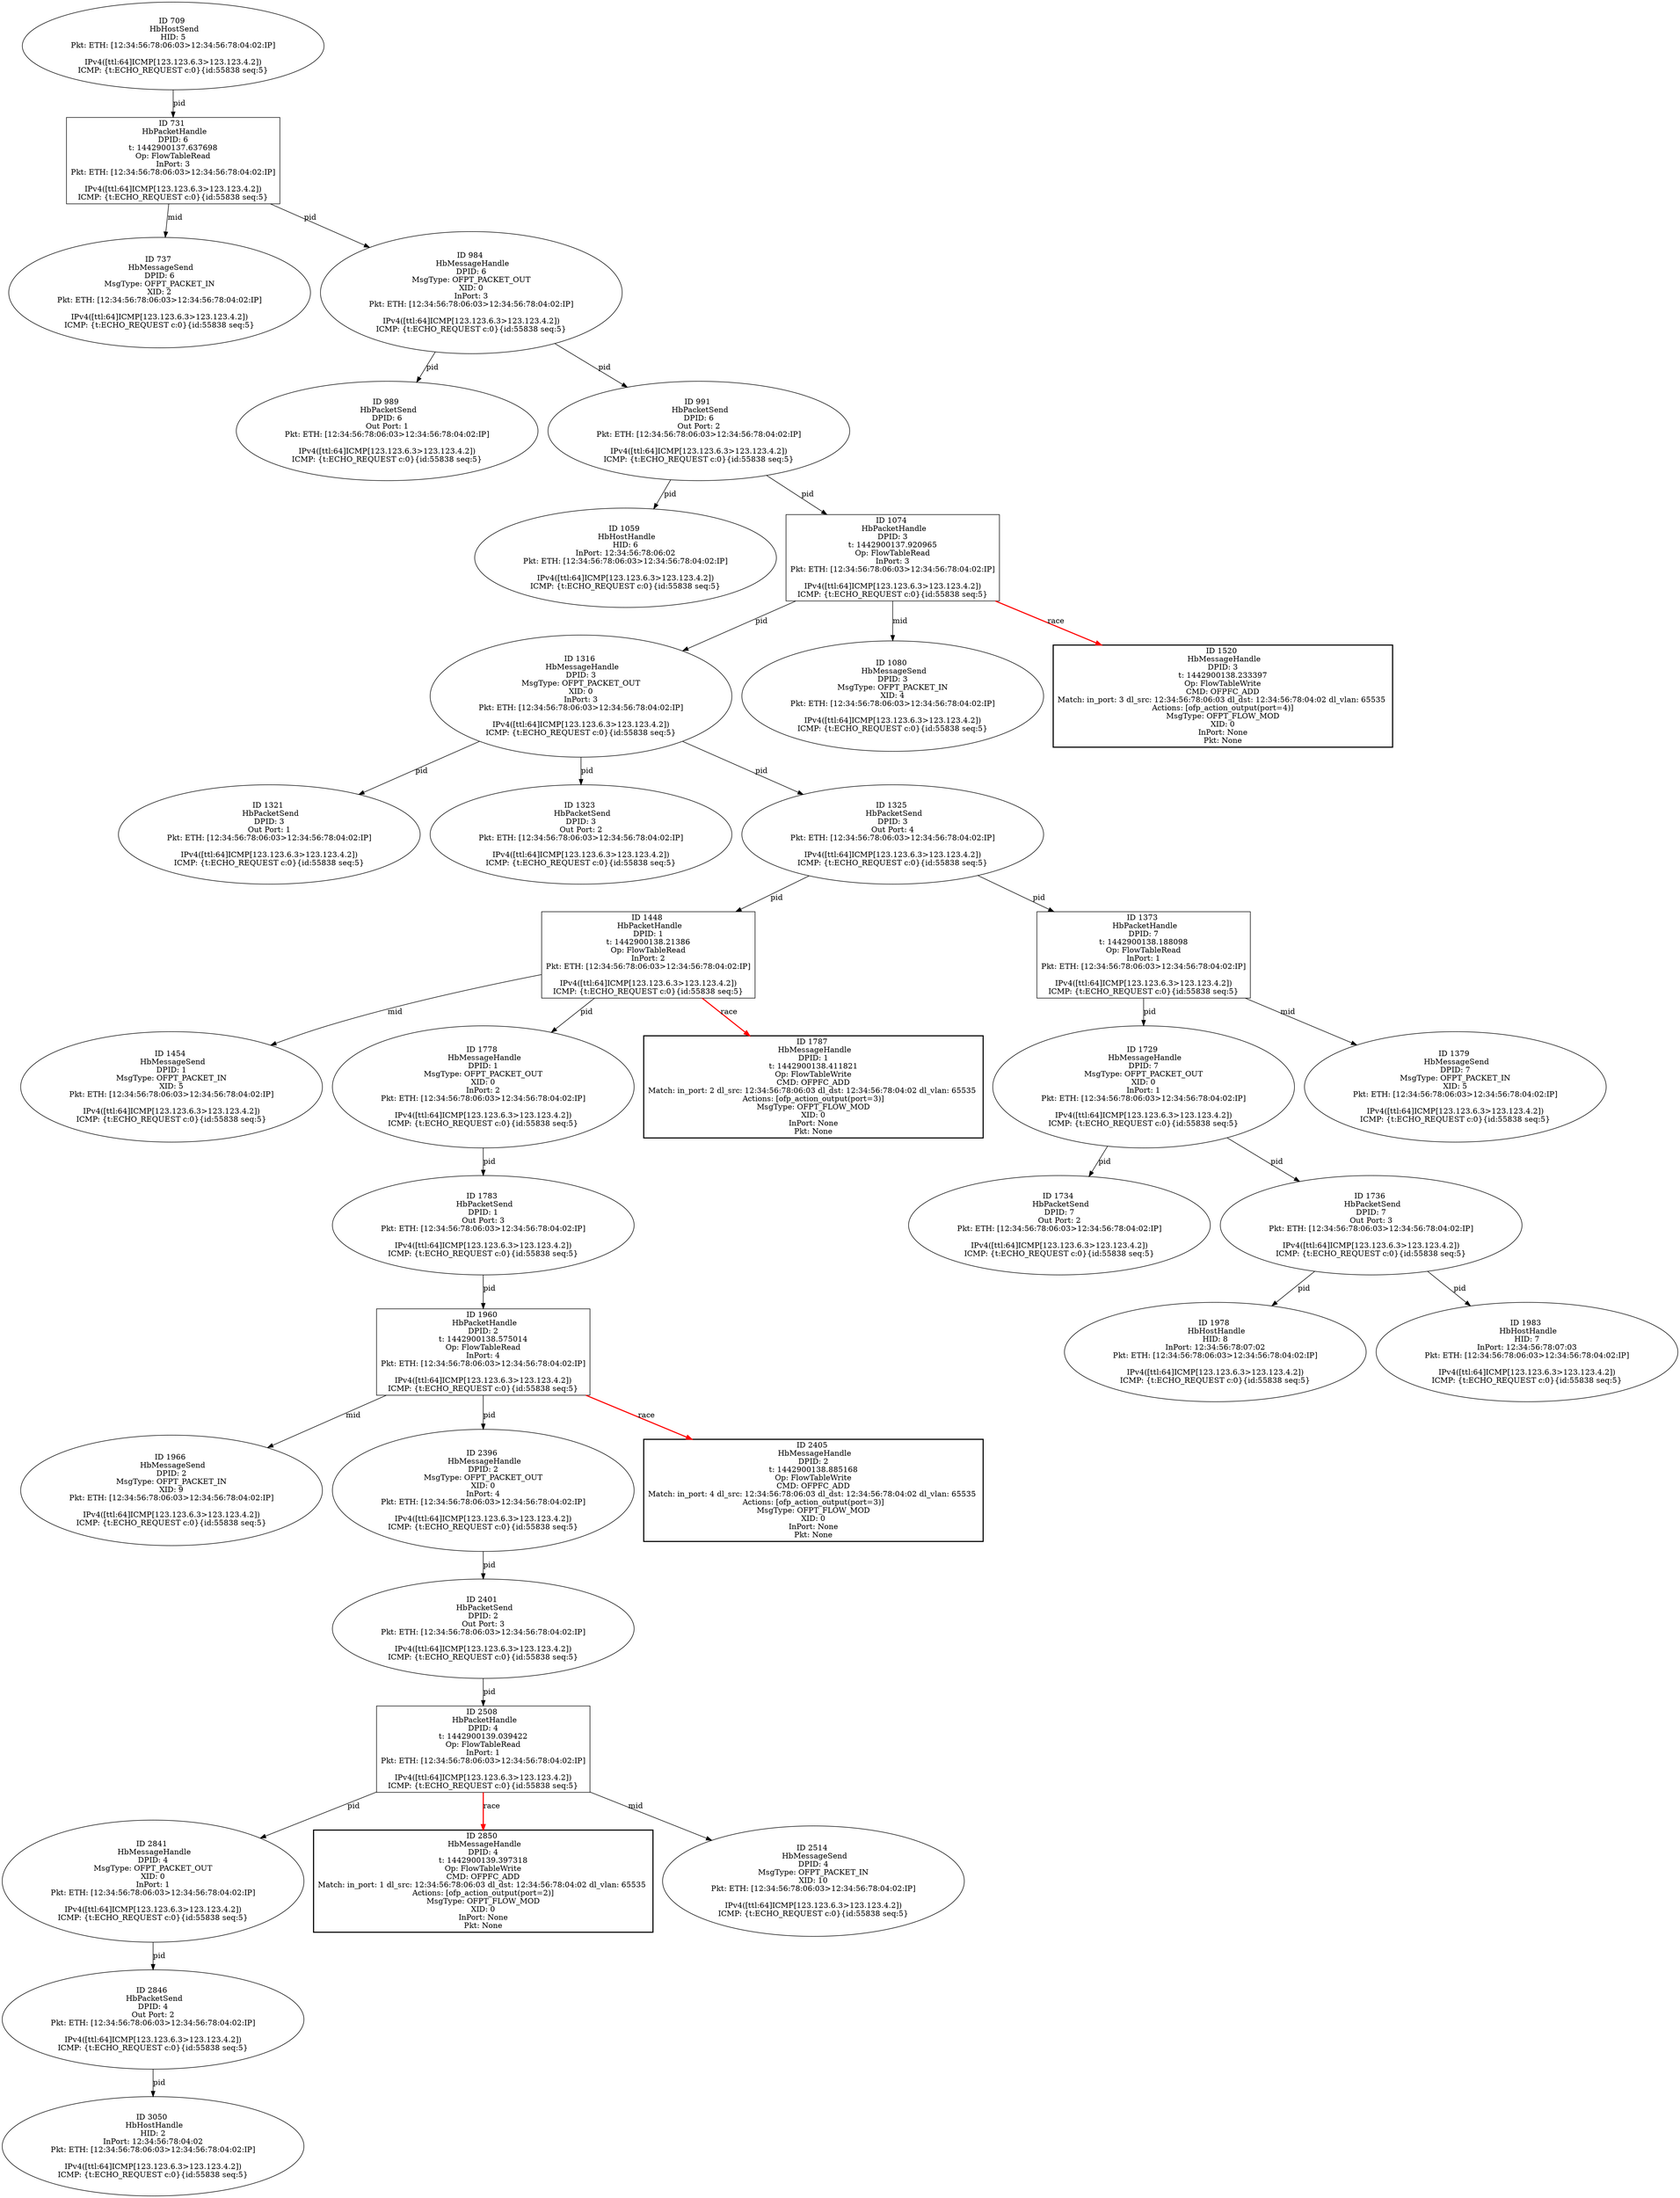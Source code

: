 strict digraph G {
1966 [shape=oval, event=<hb_events.HbMessageSend object at 0x107b9a390>, label="ID 1966 
 HbMessageSend
DPID: 2
MsgType: OFPT_PACKET_IN
XID: 9
Pkt: ETH: [12:34:56:78:06:03>12:34:56:78:04:02:IP]

IPv4([ttl:64]ICMP[123.123.6.3>123.123.4.2])
ICMP: {t:ECHO_REQUEST c:0}{id:55838 seq:5}"];
2841 [shape=oval, event=<hb_events.HbMessageHandle object at 0x107f662d0>, label="ID 2841 
 HbMessageHandle
DPID: 4
MsgType: OFPT_PACKET_OUT
XID: 0
InPort: 1
Pkt: ETH: [12:34:56:78:06:03>12:34:56:78:04:02:IP]

IPv4([ttl:64]ICMP[123.123.6.3>123.123.4.2])
ICMP: {t:ECHO_REQUEST c:0}{id:55838 seq:5}"];
2846 [shape=oval, event=<hb_events.HbPacketSend object at 0x1080fd510>, label="ID 2846 
 HbPacketSend
DPID: 4
Out Port: 2
Pkt: ETH: [12:34:56:78:06:03>12:34:56:78:04:02:IP]

IPv4([ttl:64]ICMP[123.123.6.3>123.123.4.2])
ICMP: {t:ECHO_REQUEST c:0}{id:55838 seq:5}"];
2850 [shape=box, style=bold, event=<hb_events.HbMessageHandle object at 0x108103890>, label="ID 2850 
 HbMessageHandle
DPID: 4
t: 1442900139.397318
Op: FlowTableWrite
CMD: OFPFC_ADD
Match: in_port: 1 dl_src: 12:34:56:78:06:03 dl_dst: 12:34:56:78:04:02 dl_vlan: 65535 
Actions: [ofp_action_output(port=2)]
MsgType: OFPT_FLOW_MOD
XID: 0
InPort: None
Pkt: None"];
1059 [shape=oval, event=<hb_events.HbHostHandle object at 0x107951150>, label="ID 1059 
 HbHostHandle
HID: 6
InPort: 12:34:56:78:06:02
Pkt: ETH: [12:34:56:78:06:03>12:34:56:78:04:02:IP]

IPv4([ttl:64]ICMP[123.123.6.3>123.123.4.2])
ICMP: {t:ECHO_REQUEST c:0}{id:55838 seq:5}"];
1316 [shape=oval, event=<hb_events.HbMessageHandle object at 0x1079e0a90>, label="ID 1316 
 HbMessageHandle
DPID: 3
MsgType: OFPT_PACKET_OUT
XID: 0
InPort: 3
Pkt: ETH: [12:34:56:78:06:03>12:34:56:78:04:02:IP]

IPv4([ttl:64]ICMP[123.123.6.3>123.123.4.2])
ICMP: {t:ECHO_REQUEST c:0}{id:55838 seq:5}"];
1448 [shape=box, event=<hb_events.HbPacketHandle object at 0x107a63d90>, label="ID 1448 
 HbPacketHandle
DPID: 1
t: 1442900138.21386
Op: FlowTableRead
InPort: 2
Pkt: ETH: [12:34:56:78:06:03>12:34:56:78:04:02:IP]

IPv4([ttl:64]ICMP[123.123.6.3>123.123.4.2])
ICMP: {t:ECHO_REQUEST c:0}{id:55838 seq:5}"];
1321 [shape=oval, event=<hb_events.HbPacketSend object at 0x1079e0f90>, label="ID 1321 
 HbPacketSend
DPID: 3
Out Port: 1
Pkt: ETH: [12:34:56:78:06:03>12:34:56:78:04:02:IP]

IPv4([ttl:64]ICMP[123.123.6.3>123.123.4.2])
ICMP: {t:ECHO_REQUEST c:0}{id:55838 seq:5}"];
1323 [shape=oval, event=<hb_events.HbPacketSend object at 0x107a2c210>, label="ID 1323 
 HbPacketSend
DPID: 3
Out Port: 2
Pkt: ETH: [12:34:56:78:06:03>12:34:56:78:04:02:IP]

IPv4([ttl:64]ICMP[123.123.6.3>123.123.4.2])
ICMP: {t:ECHO_REQUEST c:0}{id:55838 seq:5}"];
1325 [shape=oval, event=<hb_events.HbPacketSend object at 0x107a2c450>, label="ID 1325 
 HbPacketSend
DPID: 3
Out Port: 4
Pkt: ETH: [12:34:56:78:06:03>12:34:56:78:04:02:IP]

IPv4([ttl:64]ICMP[123.123.6.3>123.123.4.2])
ICMP: {t:ECHO_REQUEST c:0}{id:55838 seq:5}"];
1454 [shape=oval, event=<hb_events.HbMessageSend object at 0x107a68510>, label="ID 1454 
 HbMessageSend
DPID: 1
MsgType: OFPT_PACKET_IN
XID: 5
Pkt: ETH: [12:34:56:78:06:03>12:34:56:78:04:02:IP]

IPv4([ttl:64]ICMP[123.123.6.3>123.123.4.2])
ICMP: {t:ECHO_REQUEST c:0}{id:55838 seq:5}"];
1373 [shape=box, event=<hb_events.HbPacketHandle object at 0x107a3b750>, label="ID 1373 
 HbPacketHandle
DPID: 7
t: 1442900138.188098
Op: FlowTableRead
InPort: 1
Pkt: ETH: [12:34:56:78:06:03>12:34:56:78:04:02:IP]

IPv4([ttl:64]ICMP[123.123.6.3>123.123.4.2])
ICMP: {t:ECHO_REQUEST c:0}{id:55838 seq:5}"];
1074 [shape=box, event=<hb_events.HbPacketHandle object at 0x107951c90>, label="ID 1074 
 HbPacketHandle
DPID: 3
t: 1442900137.920965
Op: FlowTableRead
InPort: 3
Pkt: ETH: [12:34:56:78:06:03>12:34:56:78:04:02:IP]

IPv4([ttl:64]ICMP[123.123.6.3>123.123.4.2])
ICMP: {t:ECHO_REQUEST c:0}{id:55838 seq:5}"];
1080 [shape=oval, event=<hb_events.HbMessageSend object at 0x107957310>, label="ID 1080 
 HbMessageSend
DPID: 3
MsgType: OFPT_PACKET_IN
XID: 4
Pkt: ETH: [12:34:56:78:06:03>12:34:56:78:04:02:IP]

IPv4([ttl:64]ICMP[123.123.6.3>123.123.4.2])
ICMP: {t:ECHO_REQUEST c:0}{id:55838 seq:5}"];
1978 [shape=oval, event=<hb_events.HbHostHandle object at 0x107ba2910>, label="ID 1978 
 HbHostHandle
HID: 8
InPort: 12:34:56:78:07:02
Pkt: ETH: [12:34:56:78:06:03>12:34:56:78:04:02:IP]

IPv4([ttl:64]ICMP[123.123.6.3>123.123.4.2])
ICMP: {t:ECHO_REQUEST c:0}{id:55838 seq:5}"];
1983 [shape=oval, event=<hb_events.HbHostHandle object at 0x107ba2d90>, label="ID 1983 
 HbHostHandle
HID: 7
InPort: 12:34:56:78:07:03
Pkt: ETH: [12:34:56:78:06:03>12:34:56:78:04:02:IP]

IPv4([ttl:64]ICMP[123.123.6.3>123.123.4.2])
ICMP: {t:ECHO_REQUEST c:0}{id:55838 seq:5}"];
1729 [shape=oval, event=<hb_events.HbMessageHandle object at 0x107aed1d0>, label="ID 1729 
 HbMessageHandle
DPID: 7
MsgType: OFPT_PACKET_OUT
XID: 0
InPort: 1
Pkt: ETH: [12:34:56:78:06:03>12:34:56:78:04:02:IP]

IPv4([ttl:64]ICMP[123.123.6.3>123.123.4.2])
ICMP: {t:ECHO_REQUEST c:0}{id:55838 seq:5}"];
709 [shape=oval, event=<hb_events.HbHostSend object at 0x1078cacd0>, label="ID 709 
 HbHostSend
HID: 5
Pkt: ETH: [12:34:56:78:06:03>12:34:56:78:04:02:IP]

IPv4([ttl:64]ICMP[123.123.6.3>123.123.4.2])
ICMP: {t:ECHO_REQUEST c:0}{id:55838 seq:5}"];
1734 [shape=oval, event=<hb_events.HbPacketSend object at 0x107aed7d0>, label="ID 1734 
 HbPacketSend
DPID: 7
Out Port: 2
Pkt: ETH: [12:34:56:78:06:03>12:34:56:78:04:02:IP]

IPv4([ttl:64]ICMP[123.123.6.3>123.123.4.2])
ICMP: {t:ECHO_REQUEST c:0}{id:55838 seq:5}"];
737 [shape=oval, event=<hb_events.HbMessageSend object at 0x1078d82d0>, label="ID 737 
 HbMessageSend
DPID: 6
MsgType: OFPT_PACKET_IN
XID: 2
Pkt: ETH: [12:34:56:78:06:03>12:34:56:78:04:02:IP]

IPv4([ttl:64]ICMP[123.123.6.3>123.123.4.2])
ICMP: {t:ECHO_REQUEST c:0}{id:55838 seq:5}"];
1736 [shape=oval, event=<hb_events.HbPacketSend object at 0x107ae8290>, label="ID 1736 
 HbPacketSend
DPID: 7
Out Port: 3
Pkt: ETH: [12:34:56:78:06:03>12:34:56:78:04:02:IP]

IPv4([ttl:64]ICMP[123.123.6.3>123.123.4.2])
ICMP: {t:ECHO_REQUEST c:0}{id:55838 seq:5}"];
2508 [shape=box, event=<hb_events.HbPacketHandle object at 0x107d2ad90>, label="ID 2508 
 HbPacketHandle
DPID: 4
t: 1442900139.039422
Op: FlowTableRead
InPort: 1
Pkt: ETH: [12:34:56:78:06:03>12:34:56:78:04:02:IP]

IPv4([ttl:64]ICMP[123.123.6.3>123.123.4.2])
ICMP: {t:ECHO_REQUEST c:0}{id:55838 seq:5}"];
2514 [shape=oval, event=<hb_events.HbMessageSend object at 0x107d30c90>, label="ID 2514 
 HbMessageSend
DPID: 4
MsgType: OFPT_PACKET_IN
XID: 10
Pkt: ETH: [12:34:56:78:06:03>12:34:56:78:04:02:IP]

IPv4([ttl:64]ICMP[123.123.6.3>123.123.4.2])
ICMP: {t:ECHO_REQUEST c:0}{id:55838 seq:5}"];
984 [shape=oval, event=<hb_events.HbMessageHandle object at 0x107939f10>, label="ID 984 
 HbMessageHandle
DPID: 6
MsgType: OFPT_PACKET_OUT
XID: 0
InPort: 3
Pkt: ETH: [12:34:56:78:06:03>12:34:56:78:04:02:IP]

IPv4([ttl:64]ICMP[123.123.6.3>123.123.4.2])
ICMP: {t:ECHO_REQUEST c:0}{id:55838 seq:5}"];
731 [shape=box, event=<hb_events.HbPacketHandle object at 0x1078d2b50>, label="ID 731 
 HbPacketHandle
DPID: 6
t: 1442900137.637698
Op: FlowTableRead
InPort: 3
Pkt: ETH: [12:34:56:78:06:03>12:34:56:78:04:02:IP]

IPv4([ttl:64]ICMP[123.123.6.3>123.123.4.2])
ICMP: {t:ECHO_REQUEST c:0}{id:55838 seq:5}"];
2396 [shape=oval, event=<hb_events.HbMessageHandle object at 0x107cc1810>, label="ID 2396 
 HbMessageHandle
DPID: 2
MsgType: OFPT_PACKET_OUT
XID: 0
InPort: 4
Pkt: ETH: [12:34:56:78:06:03>12:34:56:78:04:02:IP]

IPv4([ttl:64]ICMP[123.123.6.3>123.123.4.2])
ICMP: {t:ECHO_REQUEST c:0}{id:55838 seq:5}"];
989 [shape=oval, event=<hb_events.HbPacketSend object at 0x10793e450>, label="ID 989 
 HbPacketSend
DPID: 6
Out Port: 1
Pkt: ETH: [12:34:56:78:06:03>12:34:56:78:04:02:IP]

IPv4([ttl:64]ICMP[123.123.6.3>123.123.4.2])
ICMP: {t:ECHO_REQUEST c:0}{id:55838 seq:5}"];
991 [shape=oval, event=<hb_events.HbPacketSend object at 0x10793e690>, label="ID 991 
 HbPacketSend
DPID: 6
Out Port: 2
Pkt: ETH: [12:34:56:78:06:03>12:34:56:78:04:02:IP]

IPv4([ttl:64]ICMP[123.123.6.3>123.123.4.2])
ICMP: {t:ECHO_REQUEST c:0}{id:55838 seq:5}"];
2401 [shape=oval, event=<hb_events.HbPacketSend object at 0x107be3d10>, label="ID 2401 
 HbPacketSend
DPID: 2
Out Port: 3
Pkt: ETH: [12:34:56:78:06:03>12:34:56:78:04:02:IP]

IPv4([ttl:64]ICMP[123.123.6.3>123.123.4.2])
ICMP: {t:ECHO_REQUEST c:0}{id:55838 seq:5}"];
1379 [shape=oval, event=<hb_events.HbMessageSend object at 0x107a42950>, label="ID 1379 
 HbMessageSend
DPID: 7
MsgType: OFPT_PACKET_IN
XID: 5
Pkt: ETH: [12:34:56:78:06:03>12:34:56:78:04:02:IP]

IPv4([ttl:64]ICMP[123.123.6.3>123.123.4.2])
ICMP: {t:ECHO_REQUEST c:0}{id:55838 seq:5}"];
2405 [shape=box, style=bold, event=<hb_events.HbMessageHandle object at 0x107cae110>, label="ID 2405 
 HbMessageHandle
DPID: 2
t: 1442900138.885168
Op: FlowTableWrite
CMD: OFPFC_ADD
Match: in_port: 4 dl_src: 12:34:56:78:06:03 dl_dst: 12:34:56:78:04:02 dl_vlan: 65535 
Actions: [ofp_action_output(port=3)]
MsgType: OFPT_FLOW_MOD
XID: 0
InPort: None
Pkt: None"];
3050 [shape=oval, event=<hb_events.HbHostHandle object at 0x1081b43d0>, label="ID 3050 
 HbHostHandle
HID: 2
InPort: 12:34:56:78:04:02
Pkt: ETH: [12:34:56:78:06:03>12:34:56:78:04:02:IP]

IPv4([ttl:64]ICMP[123.123.6.3>123.123.4.2])
ICMP: {t:ECHO_REQUEST c:0}{id:55838 seq:5}"];
1520 [shape=box, style=bold, event=<hb_events.HbMessageHandle object at 0x107a00150>, label="ID 1520 
 HbMessageHandle
DPID: 3
t: 1442900138.233397
Op: FlowTableWrite
CMD: OFPFC_ADD
Match: in_port: 3 dl_src: 12:34:56:78:06:03 dl_dst: 12:34:56:78:04:02 dl_vlan: 65535 
Actions: [ofp_action_output(port=4)]
MsgType: OFPT_FLOW_MOD
XID: 0
InPort: None
Pkt: None"];
1960 [shape=box, event=<hb_events.HbPacketHandle object at 0x107b8d110>, label="ID 1960 
 HbPacketHandle
DPID: 2
t: 1442900138.575014
Op: FlowTableRead
InPort: 4
Pkt: ETH: [12:34:56:78:06:03>12:34:56:78:04:02:IP]

IPv4([ttl:64]ICMP[123.123.6.3>123.123.4.2])
ICMP: {t:ECHO_REQUEST c:0}{id:55838 seq:5}"];
1778 [shape=oval, event=<hb_events.HbMessageHandle object at 0x107a6fad0>, label="ID 1778 
 HbMessageHandle
DPID: 1
MsgType: OFPT_PACKET_OUT
XID: 0
InPort: 2
Pkt: ETH: [12:34:56:78:06:03>12:34:56:78:04:02:IP]

IPv4([ttl:64]ICMP[123.123.6.3>123.123.4.2])
ICMP: {t:ECHO_REQUEST c:0}{id:55838 seq:5}"];
1783 [shape=oval, event=<hb_events.HbPacketSend object at 0x107a6f910>, label="ID 1783 
 HbPacketSend
DPID: 1
Out Port: 3
Pkt: ETH: [12:34:56:78:06:03>12:34:56:78:04:02:IP]

IPv4([ttl:64]ICMP[123.123.6.3>123.123.4.2])
ICMP: {t:ECHO_REQUEST c:0}{id:55838 seq:5}"];
1787 [shape=box, style=bold, event=<hb_events.HbMessageHandle object at 0x107a7c7d0>, label="ID 1787 
 HbMessageHandle
DPID: 1
t: 1442900138.411821
Op: FlowTableWrite
CMD: OFPFC_ADD
Match: in_port: 2 dl_src: 12:34:56:78:06:03 dl_dst: 12:34:56:78:04:02 dl_vlan: 65535 
Actions: [ofp_action_output(port=3)]
MsgType: OFPT_FLOW_MOD
XID: 0
InPort: None
Pkt: None"];
2841 -> 2846  [rel=pid, label=pid];
2846 -> 3050  [rel=pid, label=pid];
1316 -> 1321  [rel=pid, label=pid];
1316 -> 1323  [rel=pid, label=pid];
1316 -> 1325  [rel=pid, label=pid];
1448 -> 1778  [rel=pid, label=pid];
1448 -> 1787  [harmful=True, color=red, style=bold, rel=race, label=race];
1448 -> 1454  [rel=mid, label=mid];
1325 -> 1448  [rel=pid, label=pid];
1325 -> 1373  [rel=pid, label=pid];
1074 -> 1080  [rel=mid, label=mid];
1074 -> 1520  [harmful=True, color=red, style=bold, rel=race, label=race];
1074 -> 1316  [rel=pid, label=pid];
1729 -> 1736  [rel=pid, label=pid];
1729 -> 1734  [rel=pid, label=pid];
709 -> 731  [rel=pid, label=pid];
2401 -> 2508  [rel=pid, label=pid];
1736 -> 1978  [rel=pid, label=pid];
1736 -> 1983  [rel=pid, label=pid];
2508 -> 2841  [rel=pid, label=pid];
2508 -> 2514  [rel=mid, label=mid];
2508 -> 2850  [harmful=True, color=red, style=bold, rel=race, label=race];
984 -> 989  [rel=pid, label=pid];
984 -> 991  [rel=pid, label=pid];
731 -> 984  [rel=pid, label=pid];
731 -> 737  [rel=mid, label=mid];
2396 -> 2401  [rel=pid, label=pid];
1373 -> 1729  [rel=pid, label=pid];
1373 -> 1379  [rel=mid, label=mid];
991 -> 1074  [rel=pid, label=pid];
991 -> 1059  [rel=pid, label=pid];
1960 -> 2396  [rel=pid, label=pid];
1960 -> 2405  [harmful=True, color=red, style=bold, rel=race, label=race];
1960 -> 1966  [rel=mid, label=mid];
1778 -> 1783  [rel=pid, label=pid];
1783 -> 1960  [rel=pid, label=pid];
}

